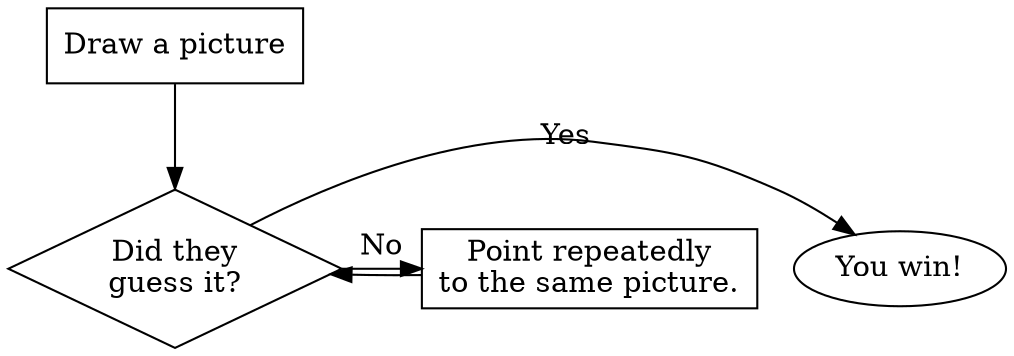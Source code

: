 digraph G {
  node [];
  edge [];

  draw [
    label = "Draw a picture";
    shape = rect;
  ];
  win [
    label = "You win!";
    shape = oval;
  ];
  guess [
    label = "Did they\nguess it?";
    shape = diamond;
  ];
  point [
    label = "Point repeatedly\nto the same picture.";
    shape = rect;
  ];

  draw -> guess;
  guess -> win [ label = "Yes" ];
  point -> guess;
  guess -> point [ label = "No" ];
  {
    rank=same;
    guess; point; win;
  }
}